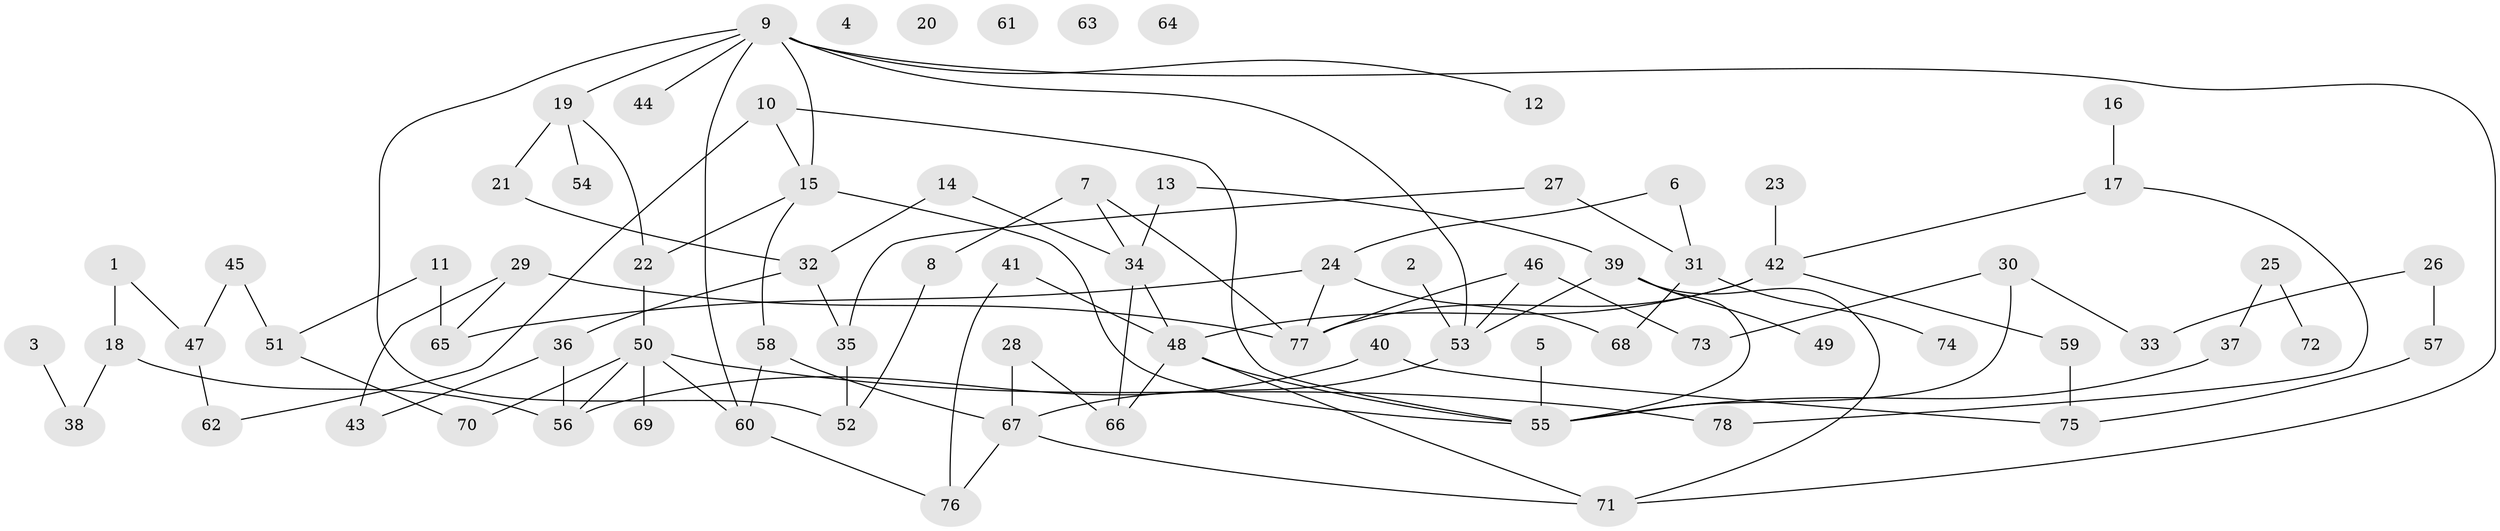 // Generated by graph-tools (version 1.1) at 2025/00/03/09/25 03:00:47]
// undirected, 78 vertices, 103 edges
graph export_dot {
graph [start="1"]
  node [color=gray90,style=filled];
  1;
  2;
  3;
  4;
  5;
  6;
  7;
  8;
  9;
  10;
  11;
  12;
  13;
  14;
  15;
  16;
  17;
  18;
  19;
  20;
  21;
  22;
  23;
  24;
  25;
  26;
  27;
  28;
  29;
  30;
  31;
  32;
  33;
  34;
  35;
  36;
  37;
  38;
  39;
  40;
  41;
  42;
  43;
  44;
  45;
  46;
  47;
  48;
  49;
  50;
  51;
  52;
  53;
  54;
  55;
  56;
  57;
  58;
  59;
  60;
  61;
  62;
  63;
  64;
  65;
  66;
  67;
  68;
  69;
  70;
  71;
  72;
  73;
  74;
  75;
  76;
  77;
  78;
  1 -- 18;
  1 -- 47;
  2 -- 53;
  3 -- 38;
  5 -- 55;
  6 -- 24;
  6 -- 31;
  7 -- 8;
  7 -- 34;
  7 -- 77;
  8 -- 52;
  9 -- 12;
  9 -- 15;
  9 -- 19;
  9 -- 44;
  9 -- 52;
  9 -- 53;
  9 -- 60;
  9 -- 71;
  10 -- 15;
  10 -- 55;
  10 -- 62;
  11 -- 51;
  11 -- 65;
  13 -- 34;
  13 -- 39;
  14 -- 32;
  14 -- 34;
  15 -- 22;
  15 -- 55;
  15 -- 58;
  16 -- 17;
  17 -- 42;
  17 -- 78;
  18 -- 38;
  18 -- 56;
  19 -- 21;
  19 -- 22;
  19 -- 54;
  21 -- 32;
  22 -- 50;
  23 -- 42;
  24 -- 65;
  24 -- 68;
  24 -- 77;
  25 -- 37;
  25 -- 72;
  26 -- 33;
  26 -- 57;
  27 -- 31;
  27 -- 35;
  28 -- 66;
  28 -- 67;
  29 -- 43;
  29 -- 65;
  29 -- 77;
  30 -- 33;
  30 -- 55;
  30 -- 73;
  31 -- 68;
  31 -- 74;
  32 -- 35;
  32 -- 36;
  34 -- 48;
  34 -- 66;
  35 -- 52;
  36 -- 43;
  36 -- 56;
  37 -- 55;
  39 -- 49;
  39 -- 53;
  39 -- 55;
  39 -- 71;
  40 -- 56;
  40 -- 75;
  41 -- 48;
  41 -- 76;
  42 -- 48;
  42 -- 59;
  42 -- 77;
  45 -- 47;
  45 -- 51;
  46 -- 53;
  46 -- 73;
  46 -- 77;
  47 -- 62;
  48 -- 55;
  48 -- 66;
  48 -- 71;
  50 -- 56;
  50 -- 60;
  50 -- 69;
  50 -- 70;
  50 -- 78;
  51 -- 70;
  53 -- 67;
  57 -- 75;
  58 -- 60;
  58 -- 67;
  59 -- 75;
  60 -- 76;
  67 -- 71;
  67 -- 76;
}
